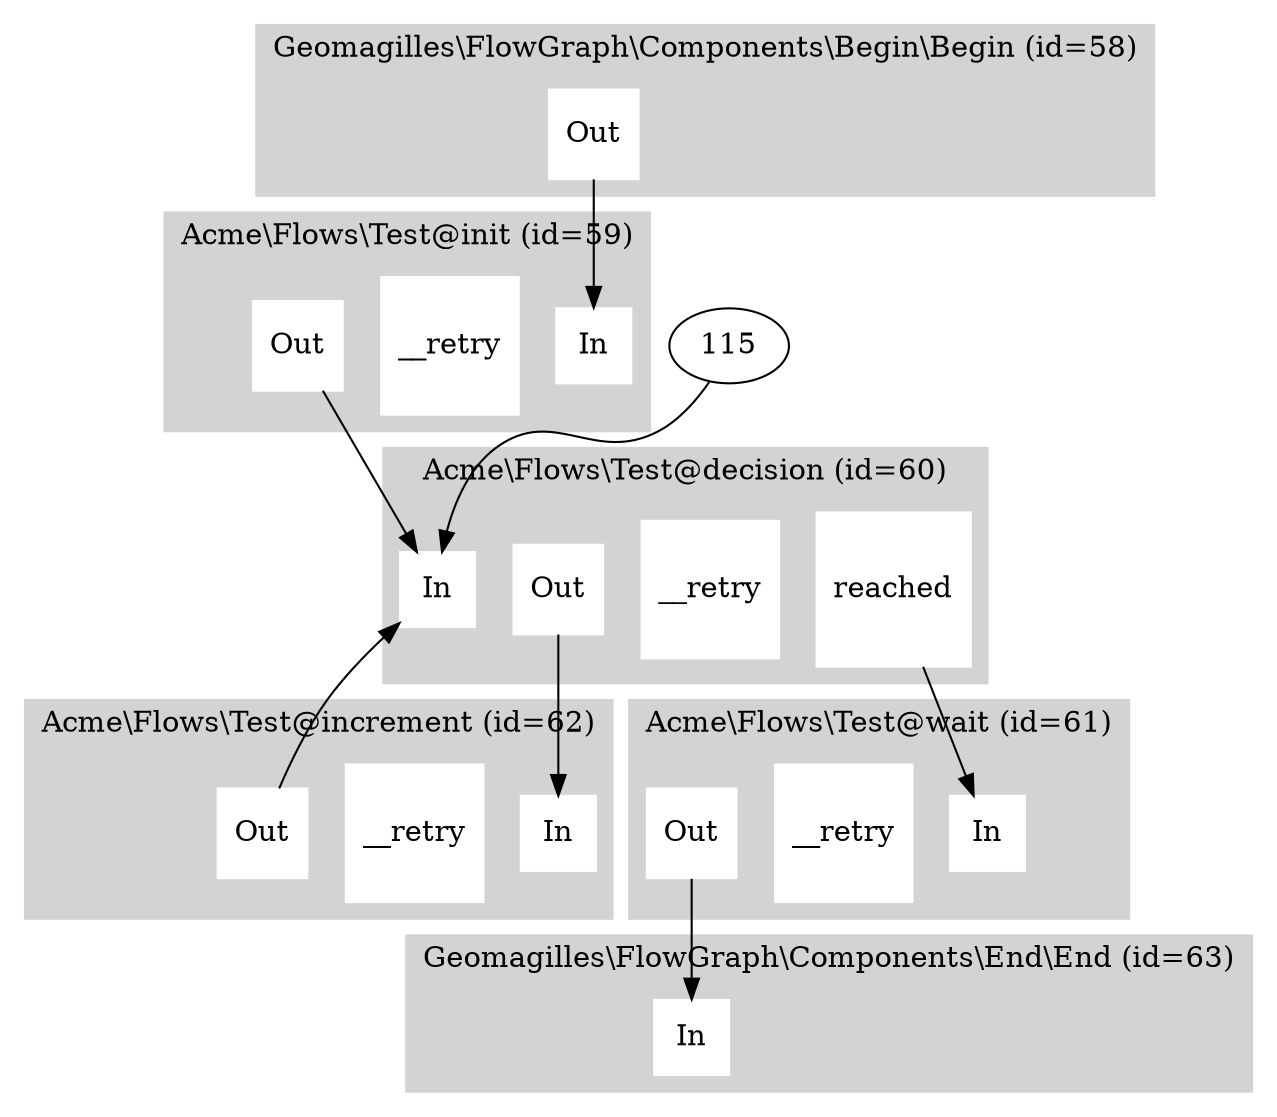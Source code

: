 digraph "57" {

subgraph cluster_58 {
  label = "Geomagilles\\FlowGraph\\Components\\Begin\\Begin (id=58)";
  style = filled;
  color = lightgrey;
  node [style=filled,color=white];
  104 [label="Out",shape="square"];
}

subgraph cluster_59 {
  label = "Acme\\Flows\\Test@init (id=59)";
  style = filled;
  color = lightgrey;
  node [style=filled,color=white];
  105 [label="In",shape="square"];
  106 [label="__retry",shape="square"];
  107 [label="Out",shape="square"];
}

subgraph cluster_60 {
  label = "Acme\\Flows\\Test@decision (id=60)";
  style = filled;
  color = lightgrey;
  node [style=filled,color=white];
  108 [label="In",shape="square"];
  109 [label="__retry",shape="square"];
  110 [label="Out",shape="square"];
  111 [label="reached",shape="square"];
}

subgraph cluster_61 {
  label = "Acme\\Flows\\Test@wait (id=61)";
  style = filled;
  color = lightgrey;
  node [style=filled,color=white];
  112 [label="In",shape="square"];
  113 [label="__retry",shape="square"];
  114 [label="Out",shape="square"];
}

subgraph cluster_62 {
  label = "Acme\\Flows\\Test@increment (id=62)";
  style = filled;
  color = lightgrey;
  node [style=filled,color=white];
  117 [label="In",shape="square"];
  118 [label="__retry",shape="square"];
  119 [label="Out",shape="square"];
}

subgraph cluster_63 {
  label = "Geomagilles\\FlowGraph\\Components\\End\\End (id=63)";
  style = filled;
  color = lightgrey;
  node [style=filled,color=white];
  120 [label="In",shape="square"];
}
"104"->"105";
"107"->"108";
"110"->"117";
"111"->"112";
"114"->"120";
"115"->"108";
"119"->"108";
}